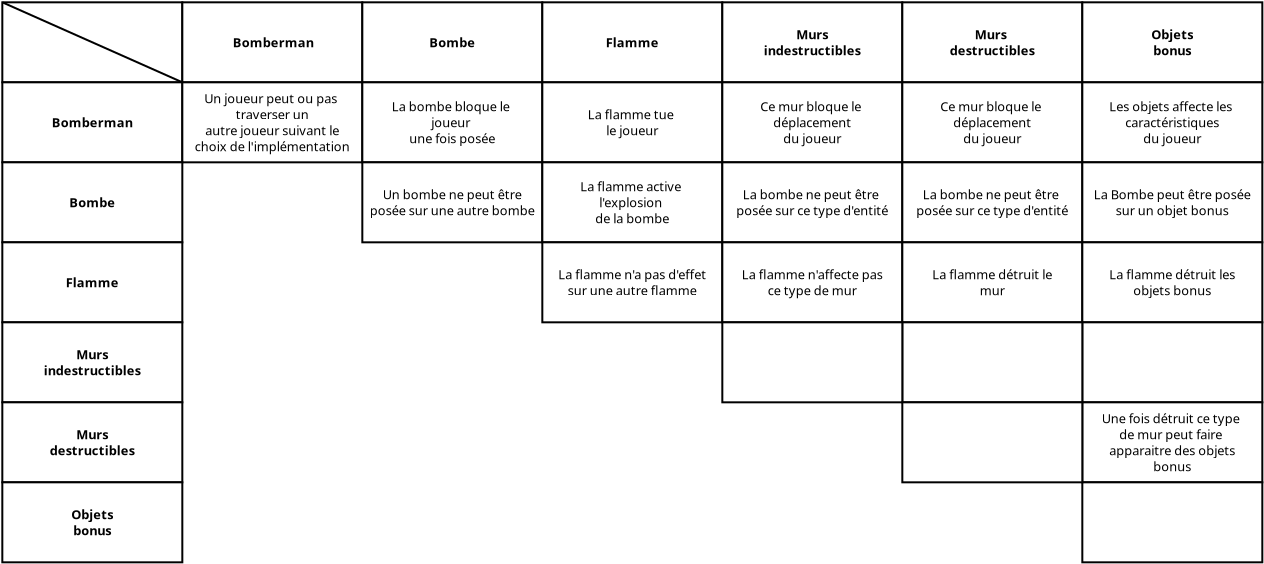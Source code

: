 <?xml version="1.0" encoding="UTF-8"?>
<dia:diagram xmlns:dia="http://www.lysator.liu.se/~alla/dia/">
  <dia:layer name="Arrière-plan" visible="true">
    <dia:group>
      <dia:object type="Standard - Box" version="0" id="O0">
        <dia:attribute name="obj_pos">
          <dia:point val="8,6"/>
        </dia:attribute>
        <dia:attribute name="obj_bb">
          <dia:rectangle val="7.95,5.95;17.05,10.05"/>
        </dia:attribute>
        <dia:attribute name="elem_corner">
          <dia:point val="8,6"/>
        </dia:attribute>
        <dia:attribute name="elem_width">
          <dia:real val="9"/>
        </dia:attribute>
        <dia:attribute name="elem_height">
          <dia:real val="4"/>
        </dia:attribute>
        <dia:attribute name="show_background">
          <dia:boolean val="true"/>
        </dia:attribute>
      </dia:object>
      <dia:object type="Standard - Box" version="0" id="O1">
        <dia:attribute name="obj_pos">
          <dia:point val="17,6"/>
        </dia:attribute>
        <dia:attribute name="obj_bb">
          <dia:rectangle val="16.95,5.95;26.05,10.05"/>
        </dia:attribute>
        <dia:attribute name="elem_corner">
          <dia:point val="17,6"/>
        </dia:attribute>
        <dia:attribute name="elem_width">
          <dia:real val="9"/>
        </dia:attribute>
        <dia:attribute name="elem_height">
          <dia:real val="4"/>
        </dia:attribute>
        <dia:attribute name="show_background">
          <dia:boolean val="true"/>
        </dia:attribute>
      </dia:object>
      <dia:object type="Standard - Box" version="0" id="O2">
        <dia:attribute name="obj_pos">
          <dia:point val="8,10"/>
        </dia:attribute>
        <dia:attribute name="obj_bb">
          <dia:rectangle val="7.95,9.95;17.05,14.05"/>
        </dia:attribute>
        <dia:attribute name="elem_corner">
          <dia:point val="8,10"/>
        </dia:attribute>
        <dia:attribute name="elem_width">
          <dia:real val="9"/>
        </dia:attribute>
        <dia:attribute name="elem_height">
          <dia:real val="4"/>
        </dia:attribute>
        <dia:attribute name="show_background">
          <dia:boolean val="true"/>
        </dia:attribute>
      </dia:object>
      <dia:object type="Standard - Box" version="0" id="O3">
        <dia:attribute name="obj_pos">
          <dia:point val="17,10"/>
        </dia:attribute>
        <dia:attribute name="obj_bb">
          <dia:rectangle val="16.95,9.95;26.05,14.05"/>
        </dia:attribute>
        <dia:attribute name="elem_corner">
          <dia:point val="17,10"/>
        </dia:attribute>
        <dia:attribute name="elem_width">
          <dia:real val="9"/>
        </dia:attribute>
        <dia:attribute name="elem_height">
          <dia:real val="4"/>
        </dia:attribute>
        <dia:attribute name="show_background">
          <dia:boolean val="true"/>
        </dia:attribute>
      </dia:object>
      <dia:object type="Standard - Box" version="0" id="O4">
        <dia:attribute name="obj_pos">
          <dia:point val="26,6"/>
        </dia:attribute>
        <dia:attribute name="obj_bb">
          <dia:rectangle val="25.95,5.95;35.05,10.05"/>
        </dia:attribute>
        <dia:attribute name="elem_corner">
          <dia:point val="26,6"/>
        </dia:attribute>
        <dia:attribute name="elem_width">
          <dia:real val="9"/>
        </dia:attribute>
        <dia:attribute name="elem_height">
          <dia:real val="4"/>
        </dia:attribute>
        <dia:attribute name="show_background">
          <dia:boolean val="true"/>
        </dia:attribute>
      </dia:object>
      <dia:object type="Standard - Box" version="0" id="O5">
        <dia:attribute name="obj_pos">
          <dia:point val="26,10"/>
        </dia:attribute>
        <dia:attribute name="obj_bb">
          <dia:rectangle val="25.95,9.95;35.05,14.05"/>
        </dia:attribute>
        <dia:attribute name="elem_corner">
          <dia:point val="26,10"/>
        </dia:attribute>
        <dia:attribute name="elem_width">
          <dia:real val="9"/>
        </dia:attribute>
        <dia:attribute name="elem_height">
          <dia:real val="4"/>
        </dia:attribute>
        <dia:attribute name="show_background">
          <dia:boolean val="true"/>
        </dia:attribute>
      </dia:object>
      <dia:object type="Standard - Box" version="0" id="O6">
        <dia:attribute name="obj_pos">
          <dia:point val="35,6"/>
        </dia:attribute>
        <dia:attribute name="obj_bb">
          <dia:rectangle val="34.95,5.95;44.05,10.05"/>
        </dia:attribute>
        <dia:attribute name="elem_corner">
          <dia:point val="35,6"/>
        </dia:attribute>
        <dia:attribute name="elem_width">
          <dia:real val="9"/>
        </dia:attribute>
        <dia:attribute name="elem_height">
          <dia:real val="4"/>
        </dia:attribute>
        <dia:attribute name="show_background">
          <dia:boolean val="true"/>
        </dia:attribute>
      </dia:object>
      <dia:object type="Standard - Box" version="0" id="O7">
        <dia:attribute name="obj_pos">
          <dia:point val="35,10"/>
        </dia:attribute>
        <dia:attribute name="obj_bb">
          <dia:rectangle val="34.95,9.95;44.05,14.05"/>
        </dia:attribute>
        <dia:attribute name="elem_corner">
          <dia:point val="35,10"/>
        </dia:attribute>
        <dia:attribute name="elem_width">
          <dia:real val="9"/>
        </dia:attribute>
        <dia:attribute name="elem_height">
          <dia:real val="4"/>
        </dia:attribute>
        <dia:attribute name="show_background">
          <dia:boolean val="true"/>
        </dia:attribute>
      </dia:object>
      <dia:object type="Standard - Box" version="0" id="O8">
        <dia:attribute name="obj_pos">
          <dia:point val="8,14"/>
        </dia:attribute>
        <dia:attribute name="obj_bb">
          <dia:rectangle val="7.95,13.95;17.05,18.05"/>
        </dia:attribute>
        <dia:attribute name="elem_corner">
          <dia:point val="8,14"/>
        </dia:attribute>
        <dia:attribute name="elem_width">
          <dia:real val="9"/>
        </dia:attribute>
        <dia:attribute name="elem_height">
          <dia:real val="4"/>
        </dia:attribute>
        <dia:attribute name="show_background">
          <dia:boolean val="true"/>
        </dia:attribute>
      </dia:object>
      <dia:object type="Standard - Box" version="0" id="O9">
        <dia:attribute name="obj_pos">
          <dia:point val="26,14"/>
        </dia:attribute>
        <dia:attribute name="obj_bb">
          <dia:rectangle val="25.95,13.95;35.05,18.05"/>
        </dia:attribute>
        <dia:attribute name="elem_corner">
          <dia:point val="26,14"/>
        </dia:attribute>
        <dia:attribute name="elem_width">
          <dia:real val="9"/>
        </dia:attribute>
        <dia:attribute name="elem_height">
          <dia:real val="4"/>
        </dia:attribute>
        <dia:attribute name="show_background">
          <dia:boolean val="true"/>
        </dia:attribute>
      </dia:object>
      <dia:object type="Standard - Box" version="0" id="O10">
        <dia:attribute name="obj_pos">
          <dia:point val="35,14"/>
        </dia:attribute>
        <dia:attribute name="obj_bb">
          <dia:rectangle val="34.95,13.95;44.05,18.05"/>
        </dia:attribute>
        <dia:attribute name="elem_corner">
          <dia:point val="35,14"/>
        </dia:attribute>
        <dia:attribute name="elem_width">
          <dia:real val="9"/>
        </dia:attribute>
        <dia:attribute name="elem_height">
          <dia:real val="4"/>
        </dia:attribute>
        <dia:attribute name="show_background">
          <dia:boolean val="true"/>
        </dia:attribute>
      </dia:object>
      <dia:object type="Standard - Box" version="0" id="O11">
        <dia:attribute name="obj_pos">
          <dia:point val="35,18"/>
        </dia:attribute>
        <dia:attribute name="obj_bb">
          <dia:rectangle val="34.95,17.95;44.05,22.05"/>
        </dia:attribute>
        <dia:attribute name="elem_corner">
          <dia:point val="35,18"/>
        </dia:attribute>
        <dia:attribute name="elem_width">
          <dia:real val="9"/>
        </dia:attribute>
        <dia:attribute name="elem_height">
          <dia:real val="4"/>
        </dia:attribute>
        <dia:attribute name="show_background">
          <dia:boolean val="true"/>
        </dia:attribute>
      </dia:object>
      <dia:object type="Standard - Text" version="1" id="O12">
        <dia:attribute name="obj_pos">
          <dia:point val="21.5,8"/>
        </dia:attribute>
        <dia:attribute name="obj_bb">
          <dia:rectangle val="19.516,7.53;23.484,8.47"/>
        </dia:attribute>
        <dia:attribute name="text">
          <dia:composite type="text">
            <dia:attribute name="string">
              <dia:string>#Bomberman#</dia:string>
            </dia:attribute>
            <dia:attribute name="font">
              <dia:font family="sans" style="80" name="Helvetica-Bold"/>
            </dia:attribute>
            <dia:attribute name="height">
              <dia:real val="0.8"/>
            </dia:attribute>
            <dia:attribute name="pos">
              <dia:point val="21.5,8.072"/>
            </dia:attribute>
            <dia:attribute name="color">
              <dia:color val="#000000"/>
            </dia:attribute>
            <dia:attribute name="alignment">
              <dia:enum val="1"/>
            </dia:attribute>
          </dia:composite>
        </dia:attribute>
        <dia:attribute name="valign">
          <dia:enum val="2"/>
        </dia:attribute>
        <dia:connections>
          <dia:connection handle="0" to="O1" connection="8"/>
        </dia:connections>
      </dia:object>
      <dia:object type="Standard - Text" version="1" id="O13">
        <dia:attribute name="obj_pos">
          <dia:point val="12.5,12"/>
        </dia:attribute>
        <dia:attribute name="obj_bb">
          <dia:rectangle val="10.516,11.504;14.501,12.496"/>
        </dia:attribute>
        <dia:attribute name="text">
          <dia:composite type="text">
            <dia:attribute name="string">
              <dia:string>#Bomberman#</dia:string>
            </dia:attribute>
            <dia:attribute name="font">
              <dia:font family="sans" style="80" name="Helvetica-Bold"/>
            </dia:attribute>
            <dia:attribute name="height">
              <dia:real val="0.8"/>
            </dia:attribute>
            <dia:attribute name="pos">
              <dia:point val="12.5,12.064"/>
            </dia:attribute>
            <dia:attribute name="color">
              <dia:color val="#000000"/>
            </dia:attribute>
            <dia:attribute name="alignment">
              <dia:enum val="1"/>
            </dia:attribute>
          </dia:composite>
        </dia:attribute>
        <dia:attribute name="valign">
          <dia:enum val="2"/>
        </dia:attribute>
        <dia:connections>
          <dia:connection handle="0" to="O2" connection="8"/>
        </dia:connections>
      </dia:object>
      <dia:object type="Standard - Text" version="1" id="O14">
        <dia:attribute name="obj_pos">
          <dia:point val="12.5,16"/>
        </dia:attribute>
        <dia:attribute name="obj_bb">
          <dia:rectangle val="11.367,15.504;13.65,16.496"/>
        </dia:attribute>
        <dia:attribute name="text">
          <dia:composite type="text">
            <dia:attribute name="string">
              <dia:string>#Bombe#</dia:string>
            </dia:attribute>
            <dia:attribute name="font">
              <dia:font family="sans" style="80" name="Helvetica-Bold"/>
            </dia:attribute>
            <dia:attribute name="height">
              <dia:real val="0.8"/>
            </dia:attribute>
            <dia:attribute name="pos">
              <dia:point val="12.5,16.064"/>
            </dia:attribute>
            <dia:attribute name="color">
              <dia:color val="#000000"/>
            </dia:attribute>
            <dia:attribute name="alignment">
              <dia:enum val="1"/>
            </dia:attribute>
          </dia:composite>
        </dia:attribute>
        <dia:attribute name="valign">
          <dia:enum val="2"/>
        </dia:attribute>
        <dia:connections>
          <dia:connection handle="0" to="O8" connection="8"/>
        </dia:connections>
      </dia:object>
      <dia:object type="Standard - Text" version="1" id="O15">
        <dia:attribute name="obj_pos">
          <dia:point val="30.5,8"/>
        </dia:attribute>
        <dia:attribute name="obj_bb">
          <dia:rectangle val="29.367,7.504;31.65,8.496"/>
        </dia:attribute>
        <dia:attribute name="text">
          <dia:composite type="text">
            <dia:attribute name="string">
              <dia:string>#Bombe#</dia:string>
            </dia:attribute>
            <dia:attribute name="font">
              <dia:font family="sans" style="80" name="Helvetica-Bold"/>
            </dia:attribute>
            <dia:attribute name="height">
              <dia:real val="0.8"/>
            </dia:attribute>
            <dia:attribute name="pos">
              <dia:point val="30.5,8.064"/>
            </dia:attribute>
            <dia:attribute name="color">
              <dia:color val="#000000"/>
            </dia:attribute>
            <dia:attribute name="alignment">
              <dia:enum val="1"/>
            </dia:attribute>
          </dia:composite>
        </dia:attribute>
        <dia:attribute name="valign">
          <dia:enum val="2"/>
        </dia:attribute>
        <dia:connections>
          <dia:connection handle="0" to="O4" connection="8"/>
        </dia:connections>
      </dia:object>
      <dia:object type="Standard - Text" version="1" id="O16">
        <dia:attribute name="obj_pos">
          <dia:point val="39.5,8"/>
        </dia:attribute>
        <dia:attribute name="obj_bb">
          <dia:rectangle val="38.2,7.504;40.817,8.496"/>
        </dia:attribute>
        <dia:attribute name="text">
          <dia:composite type="text">
            <dia:attribute name="string">
              <dia:string>#Flamme#</dia:string>
            </dia:attribute>
            <dia:attribute name="font">
              <dia:font family="sans" style="80" name="Helvetica-Bold"/>
            </dia:attribute>
            <dia:attribute name="height">
              <dia:real val="0.8"/>
            </dia:attribute>
            <dia:attribute name="pos">
              <dia:point val="39.5,8.064"/>
            </dia:attribute>
            <dia:attribute name="color">
              <dia:color val="#000000"/>
            </dia:attribute>
            <dia:attribute name="alignment">
              <dia:enum val="1"/>
            </dia:attribute>
          </dia:composite>
        </dia:attribute>
        <dia:attribute name="valign">
          <dia:enum val="2"/>
        </dia:attribute>
        <dia:connections>
          <dia:connection handle="0" to="O6" connection="8"/>
        </dia:connections>
      </dia:object>
      <dia:object type="Standard - Box" version="0" id="O17">
        <dia:attribute name="obj_pos">
          <dia:point val="8,18"/>
        </dia:attribute>
        <dia:attribute name="obj_bb">
          <dia:rectangle val="7.95,17.95;17.05,22.05"/>
        </dia:attribute>
        <dia:attribute name="elem_corner">
          <dia:point val="8,18"/>
        </dia:attribute>
        <dia:attribute name="elem_width">
          <dia:real val="9"/>
        </dia:attribute>
        <dia:attribute name="elem_height">
          <dia:real val="4"/>
        </dia:attribute>
        <dia:attribute name="show_background">
          <dia:boolean val="true"/>
        </dia:attribute>
      </dia:object>
      <dia:object type="Standard - Box" version="0" id="O18">
        <dia:attribute name="obj_pos">
          <dia:point val="44,6"/>
        </dia:attribute>
        <dia:attribute name="obj_bb">
          <dia:rectangle val="43.95,5.95;53.05,10.05"/>
        </dia:attribute>
        <dia:attribute name="elem_corner">
          <dia:point val="44,6"/>
        </dia:attribute>
        <dia:attribute name="elem_width">
          <dia:real val="9"/>
        </dia:attribute>
        <dia:attribute name="elem_height">
          <dia:real val="4"/>
        </dia:attribute>
        <dia:attribute name="show_background">
          <dia:boolean val="true"/>
        </dia:attribute>
      </dia:object>
      <dia:object type="Standard - Box" version="0" id="O19">
        <dia:attribute name="obj_pos">
          <dia:point val="53,6"/>
        </dia:attribute>
        <dia:attribute name="obj_bb">
          <dia:rectangle val="52.95,5.95;62.05,10.05"/>
        </dia:attribute>
        <dia:attribute name="elem_corner">
          <dia:point val="53,6"/>
        </dia:attribute>
        <dia:attribute name="elem_width">
          <dia:real val="9"/>
        </dia:attribute>
        <dia:attribute name="elem_height">
          <dia:real val="4"/>
        </dia:attribute>
        <dia:attribute name="show_background">
          <dia:boolean val="true"/>
        </dia:attribute>
      </dia:object>
      <dia:object type="Standard - Box" version="0" id="O20">
        <dia:attribute name="obj_pos">
          <dia:point val="62,6"/>
        </dia:attribute>
        <dia:attribute name="obj_bb">
          <dia:rectangle val="61.95,5.95;71.05,10.05"/>
        </dia:attribute>
        <dia:attribute name="elem_corner">
          <dia:point val="62,6"/>
        </dia:attribute>
        <dia:attribute name="elem_width">
          <dia:real val="9"/>
        </dia:attribute>
        <dia:attribute name="elem_height">
          <dia:real val="4"/>
        </dia:attribute>
        <dia:attribute name="show_background">
          <dia:boolean val="true"/>
        </dia:attribute>
      </dia:object>
      <dia:object type="Standard - Box" version="0" id="O21">
        <dia:attribute name="obj_pos">
          <dia:point val="8,22"/>
        </dia:attribute>
        <dia:attribute name="obj_bb">
          <dia:rectangle val="7.95,21.95;17.05,26.05"/>
        </dia:attribute>
        <dia:attribute name="elem_corner">
          <dia:point val="8,22"/>
        </dia:attribute>
        <dia:attribute name="elem_width">
          <dia:real val="9"/>
        </dia:attribute>
        <dia:attribute name="elem_height">
          <dia:real val="4"/>
        </dia:attribute>
        <dia:attribute name="show_background">
          <dia:boolean val="true"/>
        </dia:attribute>
      </dia:object>
      <dia:object type="Standard - Box" version="0" id="O22">
        <dia:attribute name="obj_pos">
          <dia:point val="8,26"/>
        </dia:attribute>
        <dia:attribute name="obj_bb">
          <dia:rectangle val="7.95,25.95;17.05,30.05"/>
        </dia:attribute>
        <dia:attribute name="elem_corner">
          <dia:point val="8,26"/>
        </dia:attribute>
        <dia:attribute name="elem_width">
          <dia:real val="9"/>
        </dia:attribute>
        <dia:attribute name="elem_height">
          <dia:real val="4"/>
        </dia:attribute>
        <dia:attribute name="show_background">
          <dia:boolean val="true"/>
        </dia:attribute>
      </dia:object>
      <dia:object type="Standard - Box" version="0" id="O23">
        <dia:attribute name="obj_pos">
          <dia:point val="8,30"/>
        </dia:attribute>
        <dia:attribute name="obj_bb">
          <dia:rectangle val="7.95,29.95;17.05,34.05"/>
        </dia:attribute>
        <dia:attribute name="elem_corner">
          <dia:point val="8,30"/>
        </dia:attribute>
        <dia:attribute name="elem_width">
          <dia:real val="9"/>
        </dia:attribute>
        <dia:attribute name="elem_height">
          <dia:real val="4"/>
        </dia:attribute>
        <dia:attribute name="show_background">
          <dia:boolean val="true"/>
        </dia:attribute>
      </dia:object>
      <dia:object type="Standard - Box" version="0" id="O24">
        <dia:attribute name="obj_pos">
          <dia:point val="44,10"/>
        </dia:attribute>
        <dia:attribute name="obj_bb">
          <dia:rectangle val="43.95,9.95;53.05,14.05"/>
        </dia:attribute>
        <dia:attribute name="elem_corner">
          <dia:point val="44,10"/>
        </dia:attribute>
        <dia:attribute name="elem_width">
          <dia:real val="9"/>
        </dia:attribute>
        <dia:attribute name="elem_height">
          <dia:real val="4"/>
        </dia:attribute>
        <dia:attribute name="show_background">
          <dia:boolean val="true"/>
        </dia:attribute>
      </dia:object>
      <dia:object type="Standard - Box" version="0" id="O25">
        <dia:attribute name="obj_pos">
          <dia:point val="44,14"/>
        </dia:attribute>
        <dia:attribute name="obj_bb">
          <dia:rectangle val="43.95,13.95;53.05,18.05"/>
        </dia:attribute>
        <dia:attribute name="elem_corner">
          <dia:point val="44,14"/>
        </dia:attribute>
        <dia:attribute name="elem_width">
          <dia:real val="9"/>
        </dia:attribute>
        <dia:attribute name="elem_height">
          <dia:real val="4"/>
        </dia:attribute>
        <dia:attribute name="show_background">
          <dia:boolean val="true"/>
        </dia:attribute>
      </dia:object>
      <dia:object type="Standard - Box" version="0" id="O26">
        <dia:attribute name="obj_pos">
          <dia:point val="44,18"/>
        </dia:attribute>
        <dia:attribute name="obj_bb">
          <dia:rectangle val="43.95,17.95;53.05,22.05"/>
        </dia:attribute>
        <dia:attribute name="elem_corner">
          <dia:point val="44,18"/>
        </dia:attribute>
        <dia:attribute name="elem_width">
          <dia:real val="9"/>
        </dia:attribute>
        <dia:attribute name="elem_height">
          <dia:real val="4"/>
        </dia:attribute>
        <dia:attribute name="show_background">
          <dia:boolean val="true"/>
        </dia:attribute>
      </dia:object>
      <dia:object type="Standard - Box" version="0" id="O27">
        <dia:attribute name="obj_pos">
          <dia:point val="53,10"/>
        </dia:attribute>
        <dia:attribute name="obj_bb">
          <dia:rectangle val="52.95,9.95;62.05,14.05"/>
        </dia:attribute>
        <dia:attribute name="elem_corner">
          <dia:point val="53,10"/>
        </dia:attribute>
        <dia:attribute name="elem_width">
          <dia:real val="9"/>
        </dia:attribute>
        <dia:attribute name="elem_height">
          <dia:real val="4"/>
        </dia:attribute>
        <dia:attribute name="show_background">
          <dia:boolean val="true"/>
        </dia:attribute>
      </dia:object>
      <dia:object type="Standard - Box" version="0" id="O28">
        <dia:attribute name="obj_pos">
          <dia:point val="62,10"/>
        </dia:attribute>
        <dia:attribute name="obj_bb">
          <dia:rectangle val="61.95,9.95;71.05,14.05"/>
        </dia:attribute>
        <dia:attribute name="elem_corner">
          <dia:point val="62,10"/>
        </dia:attribute>
        <dia:attribute name="elem_width">
          <dia:real val="9"/>
        </dia:attribute>
        <dia:attribute name="elem_height">
          <dia:real val="4"/>
        </dia:attribute>
        <dia:attribute name="show_background">
          <dia:boolean val="true"/>
        </dia:attribute>
      </dia:object>
      <dia:object type="Standard - Box" version="0" id="O29">
        <dia:attribute name="obj_pos">
          <dia:point val="53,14"/>
        </dia:attribute>
        <dia:attribute name="obj_bb">
          <dia:rectangle val="52.95,13.95;62.05,18.05"/>
        </dia:attribute>
        <dia:attribute name="elem_corner">
          <dia:point val="53,14"/>
        </dia:attribute>
        <dia:attribute name="elem_width">
          <dia:real val="9"/>
        </dia:attribute>
        <dia:attribute name="elem_height">
          <dia:real val="4"/>
        </dia:attribute>
        <dia:attribute name="show_background">
          <dia:boolean val="true"/>
        </dia:attribute>
      </dia:object>
      <dia:object type="Standard - Box" version="0" id="O30">
        <dia:attribute name="obj_pos">
          <dia:point val="62,14"/>
        </dia:attribute>
        <dia:attribute name="obj_bb">
          <dia:rectangle val="61.95,13.95;71.05,18.05"/>
        </dia:attribute>
        <dia:attribute name="elem_corner">
          <dia:point val="62,14"/>
        </dia:attribute>
        <dia:attribute name="elem_width">
          <dia:real val="9"/>
        </dia:attribute>
        <dia:attribute name="elem_height">
          <dia:real val="4"/>
        </dia:attribute>
        <dia:attribute name="show_background">
          <dia:boolean val="true"/>
        </dia:attribute>
      </dia:object>
      <dia:object type="Standard - Box" version="0" id="O31">
        <dia:attribute name="obj_pos">
          <dia:point val="53,18"/>
        </dia:attribute>
        <dia:attribute name="obj_bb">
          <dia:rectangle val="52.95,17.95;62.05,22.05"/>
        </dia:attribute>
        <dia:attribute name="elem_corner">
          <dia:point val="53,18"/>
        </dia:attribute>
        <dia:attribute name="elem_width">
          <dia:real val="9"/>
        </dia:attribute>
        <dia:attribute name="elem_height">
          <dia:real val="4"/>
        </dia:attribute>
        <dia:attribute name="show_background">
          <dia:boolean val="true"/>
        </dia:attribute>
      </dia:object>
      <dia:object type="Standard - Box" version="0" id="O32">
        <dia:attribute name="obj_pos">
          <dia:point val="62,18"/>
        </dia:attribute>
        <dia:attribute name="obj_bb">
          <dia:rectangle val="61.95,17.95;71.05,22.05"/>
        </dia:attribute>
        <dia:attribute name="elem_corner">
          <dia:point val="62,18"/>
        </dia:attribute>
        <dia:attribute name="elem_width">
          <dia:real val="9"/>
        </dia:attribute>
        <dia:attribute name="elem_height">
          <dia:real val="4"/>
        </dia:attribute>
        <dia:attribute name="show_background">
          <dia:boolean val="true"/>
        </dia:attribute>
      </dia:object>
      <dia:object type="Standard - Box" version="0" id="O33">
        <dia:attribute name="obj_pos">
          <dia:point val="62,22"/>
        </dia:attribute>
        <dia:attribute name="obj_bb">
          <dia:rectangle val="61.95,21.95;71.05,26.05"/>
        </dia:attribute>
        <dia:attribute name="elem_corner">
          <dia:point val="62,22"/>
        </dia:attribute>
        <dia:attribute name="elem_width">
          <dia:real val="9"/>
        </dia:attribute>
        <dia:attribute name="elem_height">
          <dia:real val="4"/>
        </dia:attribute>
        <dia:attribute name="show_background">
          <dia:boolean val="true"/>
        </dia:attribute>
      </dia:object>
      <dia:object type="Standard - Box" version="0" id="O34">
        <dia:attribute name="obj_pos">
          <dia:point val="62,26"/>
        </dia:attribute>
        <dia:attribute name="obj_bb">
          <dia:rectangle val="61.95,25.95;71.05,30.05"/>
        </dia:attribute>
        <dia:attribute name="elem_corner">
          <dia:point val="62,26"/>
        </dia:attribute>
        <dia:attribute name="elem_width">
          <dia:real val="9"/>
        </dia:attribute>
        <dia:attribute name="elem_height">
          <dia:real val="4"/>
        </dia:attribute>
        <dia:attribute name="show_background">
          <dia:boolean val="true"/>
        </dia:attribute>
      </dia:object>
      <dia:object type="Standard - Box" version="0" id="O35">
        <dia:attribute name="obj_pos">
          <dia:point val="53,22"/>
        </dia:attribute>
        <dia:attribute name="obj_bb">
          <dia:rectangle val="52.95,21.95;62.05,26.05"/>
        </dia:attribute>
        <dia:attribute name="elem_corner">
          <dia:point val="53,22"/>
        </dia:attribute>
        <dia:attribute name="elem_width">
          <dia:real val="9"/>
        </dia:attribute>
        <dia:attribute name="elem_height">
          <dia:real val="4"/>
        </dia:attribute>
        <dia:attribute name="show_background">
          <dia:boolean val="true"/>
        </dia:attribute>
      </dia:object>
      <dia:object type="Standard - Box" version="0" id="O36">
        <dia:attribute name="obj_pos">
          <dia:point val="44,22"/>
        </dia:attribute>
        <dia:attribute name="obj_bb">
          <dia:rectangle val="43.95,21.95;53.05,26.05"/>
        </dia:attribute>
        <dia:attribute name="elem_corner">
          <dia:point val="44,22"/>
        </dia:attribute>
        <dia:attribute name="elem_width">
          <dia:real val="9"/>
        </dia:attribute>
        <dia:attribute name="elem_height">
          <dia:real val="4"/>
        </dia:attribute>
        <dia:attribute name="show_background">
          <dia:boolean val="true"/>
        </dia:attribute>
      </dia:object>
      <dia:object type="Standard - Box" version="0" id="O37">
        <dia:attribute name="obj_pos">
          <dia:point val="62,30"/>
        </dia:attribute>
        <dia:attribute name="obj_bb">
          <dia:rectangle val="61.95,29.95;71.05,34.05"/>
        </dia:attribute>
        <dia:attribute name="elem_corner">
          <dia:point val="62,30"/>
        </dia:attribute>
        <dia:attribute name="elem_width">
          <dia:real val="9"/>
        </dia:attribute>
        <dia:attribute name="elem_height">
          <dia:real val="4"/>
        </dia:attribute>
        <dia:attribute name="show_background">
          <dia:boolean val="true"/>
        </dia:attribute>
      </dia:object>
      <dia:object type="Standard - Box" version="0" id="O38">
        <dia:attribute name="obj_pos">
          <dia:point val="53,26"/>
        </dia:attribute>
        <dia:attribute name="obj_bb">
          <dia:rectangle val="52.95,25.95;62.05,30.05"/>
        </dia:attribute>
        <dia:attribute name="elem_corner">
          <dia:point val="53,26"/>
        </dia:attribute>
        <dia:attribute name="elem_width">
          <dia:real val="9"/>
        </dia:attribute>
        <dia:attribute name="elem_height">
          <dia:real val="4"/>
        </dia:attribute>
        <dia:attribute name="show_background">
          <dia:boolean val="true"/>
        </dia:attribute>
      </dia:object>
      <dia:object type="Standard - Text" version="1" id="O39">
        <dia:attribute name="obj_pos">
          <dia:point val="48.5,8"/>
        </dia:attribute>
        <dia:attribute name="obj_bb">
          <dia:rectangle val="46.029,7.104;50.988,8.896"/>
        </dia:attribute>
        <dia:attribute name="text">
          <dia:composite type="text">
            <dia:attribute name="string">
              <dia:string>#Murs
indestructibles#</dia:string>
            </dia:attribute>
            <dia:attribute name="font">
              <dia:font family="sans" style="80" name="Helvetica-Bold"/>
            </dia:attribute>
            <dia:attribute name="height">
              <dia:real val="0.8"/>
            </dia:attribute>
            <dia:attribute name="pos">
              <dia:point val="48.5,7.664"/>
            </dia:attribute>
            <dia:attribute name="color">
              <dia:color val="#000000"/>
            </dia:attribute>
            <dia:attribute name="alignment">
              <dia:enum val="1"/>
            </dia:attribute>
          </dia:composite>
        </dia:attribute>
        <dia:attribute name="valign">
          <dia:enum val="2"/>
        </dia:attribute>
        <dia:connections>
          <dia:connection handle="0" to="O18" connection="8"/>
        </dia:connections>
      </dia:object>
      <dia:object type="Standard - Text" version="1" id="O40">
        <dia:attribute name="obj_pos">
          <dia:point val="57.5,8"/>
        </dia:attribute>
        <dia:attribute name="obj_bb">
          <dia:rectangle val="55.319,7.104;59.664,8.896"/>
        </dia:attribute>
        <dia:attribute name="text">
          <dia:composite type="text">
            <dia:attribute name="string">
              <dia:string>#Murs 
destructibles#</dia:string>
            </dia:attribute>
            <dia:attribute name="font">
              <dia:font family="sans" style="80" name="Helvetica-Bold"/>
            </dia:attribute>
            <dia:attribute name="height">
              <dia:real val="0.8"/>
            </dia:attribute>
            <dia:attribute name="pos">
              <dia:point val="57.5,7.664"/>
            </dia:attribute>
            <dia:attribute name="color">
              <dia:color val="#000000"/>
            </dia:attribute>
            <dia:attribute name="alignment">
              <dia:enum val="1"/>
            </dia:attribute>
          </dia:composite>
        </dia:attribute>
        <dia:attribute name="valign">
          <dia:enum val="2"/>
        </dia:attribute>
        <dia:connections>
          <dia:connection handle="0" to="O19" connection="8"/>
        </dia:connections>
      </dia:object>
      <dia:object type="Standard - Text" version="1" id="O41">
        <dia:attribute name="obj_pos">
          <dia:point val="66.5,8"/>
        </dia:attribute>
        <dia:attribute name="obj_bb">
          <dia:rectangle val="65.433,7.104;67.585,8.896"/>
        </dia:attribute>
        <dia:attribute name="text">
          <dia:composite type="text">
            <dia:attribute name="string">
              <dia:string>#Objets
bonus#</dia:string>
            </dia:attribute>
            <dia:attribute name="font">
              <dia:font family="sans" style="80" name="Helvetica-Bold"/>
            </dia:attribute>
            <dia:attribute name="height">
              <dia:real val="0.8"/>
            </dia:attribute>
            <dia:attribute name="pos">
              <dia:point val="66.5,7.664"/>
            </dia:attribute>
            <dia:attribute name="color">
              <dia:color val="#000000"/>
            </dia:attribute>
            <dia:attribute name="alignment">
              <dia:enum val="1"/>
            </dia:attribute>
          </dia:composite>
        </dia:attribute>
        <dia:attribute name="valign">
          <dia:enum val="2"/>
        </dia:attribute>
        <dia:connections>
          <dia:connection handle="0" to="O20" connection="8"/>
        </dia:connections>
      </dia:object>
      <dia:object type="Standard - Text" version="1" id="O42">
        <dia:attribute name="obj_pos">
          <dia:point val="12.5,20"/>
        </dia:attribute>
        <dia:attribute name="obj_bb">
          <dia:rectangle val="11.2,19.504;13.817,20.496"/>
        </dia:attribute>
        <dia:attribute name="text">
          <dia:composite type="text">
            <dia:attribute name="string">
              <dia:string>#Flamme#</dia:string>
            </dia:attribute>
            <dia:attribute name="font">
              <dia:font family="sans" style="80" name="Helvetica-Bold"/>
            </dia:attribute>
            <dia:attribute name="height">
              <dia:real val="0.8"/>
            </dia:attribute>
            <dia:attribute name="pos">
              <dia:point val="12.5,20.064"/>
            </dia:attribute>
            <dia:attribute name="color">
              <dia:color val="#000000"/>
            </dia:attribute>
            <dia:attribute name="alignment">
              <dia:enum val="1"/>
            </dia:attribute>
          </dia:composite>
        </dia:attribute>
        <dia:attribute name="valign">
          <dia:enum val="2"/>
        </dia:attribute>
        <dia:connections>
          <dia:connection handle="0" to="O17" connection="8"/>
        </dia:connections>
      </dia:object>
      <dia:object type="Standard - Text" version="1" id="O43">
        <dia:attribute name="obj_pos">
          <dia:point val="12.5,24"/>
        </dia:attribute>
        <dia:attribute name="obj_bb">
          <dia:rectangle val="10.029,23.104;14.988,24.896"/>
        </dia:attribute>
        <dia:attribute name="text">
          <dia:composite type="text">
            <dia:attribute name="string">
              <dia:string>#Murs
indestructibles#</dia:string>
            </dia:attribute>
            <dia:attribute name="font">
              <dia:font family="sans" style="80" name="Helvetica-Bold"/>
            </dia:attribute>
            <dia:attribute name="height">
              <dia:real val="0.8"/>
            </dia:attribute>
            <dia:attribute name="pos">
              <dia:point val="12.5,23.664"/>
            </dia:attribute>
            <dia:attribute name="color">
              <dia:color val="#000000"/>
            </dia:attribute>
            <dia:attribute name="alignment">
              <dia:enum val="1"/>
            </dia:attribute>
          </dia:composite>
        </dia:attribute>
        <dia:attribute name="valign">
          <dia:enum val="2"/>
        </dia:attribute>
        <dia:connections>
          <dia:connection handle="0" to="O21" connection="8"/>
        </dia:connections>
      </dia:object>
      <dia:object type="Standard - Text" version="1" id="O44">
        <dia:attribute name="obj_pos">
          <dia:point val="12.5,28"/>
        </dia:attribute>
        <dia:attribute name="obj_bb">
          <dia:rectangle val="10.336,27.104;14.681,28.896"/>
        </dia:attribute>
        <dia:attribute name="text">
          <dia:composite type="text">
            <dia:attribute name="string">
              <dia:string>#Murs
destructibles#</dia:string>
            </dia:attribute>
            <dia:attribute name="font">
              <dia:font family="sans" style="80" name="Helvetica-Bold"/>
            </dia:attribute>
            <dia:attribute name="height">
              <dia:real val="0.8"/>
            </dia:attribute>
            <dia:attribute name="pos">
              <dia:point val="12.5,27.664"/>
            </dia:attribute>
            <dia:attribute name="color">
              <dia:color val="#000000"/>
            </dia:attribute>
            <dia:attribute name="alignment">
              <dia:enum val="1"/>
            </dia:attribute>
          </dia:composite>
        </dia:attribute>
        <dia:attribute name="valign">
          <dia:enum val="2"/>
        </dia:attribute>
        <dia:connections>
          <dia:connection handle="0" to="O22" connection="8"/>
        </dia:connections>
      </dia:object>
      <dia:object type="Standard - Text" version="1" id="O45">
        <dia:attribute name="obj_pos">
          <dia:point val="12.5,32"/>
        </dia:attribute>
        <dia:attribute name="obj_bb">
          <dia:rectangle val="11.432,31.104;13.585,32.896"/>
        </dia:attribute>
        <dia:attribute name="text">
          <dia:composite type="text">
            <dia:attribute name="string">
              <dia:string>#Objets
bonus#</dia:string>
            </dia:attribute>
            <dia:attribute name="font">
              <dia:font family="sans" style="80" name="Helvetica-Bold"/>
            </dia:attribute>
            <dia:attribute name="height">
              <dia:real val="0.8"/>
            </dia:attribute>
            <dia:attribute name="pos">
              <dia:point val="12.5,31.664"/>
            </dia:attribute>
            <dia:attribute name="color">
              <dia:color val="#000000"/>
            </dia:attribute>
            <dia:attribute name="alignment">
              <dia:enum val="1"/>
            </dia:attribute>
          </dia:composite>
        </dia:attribute>
        <dia:attribute name="valign">
          <dia:enum val="2"/>
        </dia:attribute>
        <dia:connections>
          <dia:connection handle="0" to="O23" connection="8"/>
        </dia:connections>
      </dia:object>
      <dia:object type="Standard - Text" version="1" id="O46">
        <dia:attribute name="obj_pos">
          <dia:point val="30.5,12"/>
        </dia:attribute>
        <dia:attribute name="obj_bb">
          <dia:rectangle val="27.503,10.704;33.48,13.296"/>
        </dia:attribute>
        <dia:attribute name="text">
          <dia:composite type="text">
            <dia:attribute name="string">
              <dia:string>#La bombe bloque le 
joueur 
une fois posée#</dia:string>
            </dia:attribute>
            <dia:attribute name="font">
              <dia:font family="sans" style="0" name="Helvetica"/>
            </dia:attribute>
            <dia:attribute name="height">
              <dia:real val="0.8"/>
            </dia:attribute>
            <dia:attribute name="pos">
              <dia:point val="30.5,11.264"/>
            </dia:attribute>
            <dia:attribute name="color">
              <dia:color val="#000000"/>
            </dia:attribute>
            <dia:attribute name="alignment">
              <dia:enum val="1"/>
            </dia:attribute>
          </dia:composite>
        </dia:attribute>
        <dia:attribute name="valign">
          <dia:enum val="2"/>
        </dia:attribute>
        <dia:connections>
          <dia:connection handle="0" to="O5" connection="8"/>
        </dia:connections>
      </dia:object>
      <dia:object type="Standard - Text" version="1" id="O47">
        <dia:attribute name="obj_pos">
          <dia:point val="39.5,12"/>
        </dia:attribute>
        <dia:attribute name="obj_bb">
          <dia:rectangle val="37.275,11.104;41.708,12.896"/>
        </dia:attribute>
        <dia:attribute name="text">
          <dia:composite type="text">
            <dia:attribute name="string">
              <dia:string>#La flamme tue 
le joueur#</dia:string>
            </dia:attribute>
            <dia:attribute name="font">
              <dia:font family="sans" style="0" name="Helvetica"/>
            </dia:attribute>
            <dia:attribute name="height">
              <dia:real val="0.8"/>
            </dia:attribute>
            <dia:attribute name="pos">
              <dia:point val="39.5,11.664"/>
            </dia:attribute>
            <dia:attribute name="color">
              <dia:color val="#000000"/>
            </dia:attribute>
            <dia:attribute name="alignment">
              <dia:enum val="1"/>
            </dia:attribute>
          </dia:composite>
        </dia:attribute>
        <dia:attribute name="valign">
          <dia:enum val="2"/>
        </dia:attribute>
        <dia:connections>
          <dia:connection handle="0" to="O7" connection="8"/>
        </dia:connections>
      </dia:object>
      <dia:object type="Standard - Text" version="1" id="O48">
        <dia:attribute name="obj_pos">
          <dia:point val="48.5,12"/>
        </dia:attribute>
        <dia:attribute name="obj_bb">
          <dia:rectangle val="45.884,10.704;51.099,13.296"/>
        </dia:attribute>
        <dia:attribute name="text">
          <dia:composite type="text">
            <dia:attribute name="string">
              <dia:string>#Ce mur bloque le 
déplacement
du joueur#</dia:string>
            </dia:attribute>
            <dia:attribute name="font">
              <dia:font family="sans" style="0" name="Helvetica"/>
            </dia:attribute>
            <dia:attribute name="height">
              <dia:real val="0.8"/>
            </dia:attribute>
            <dia:attribute name="pos">
              <dia:point val="48.5,11.264"/>
            </dia:attribute>
            <dia:attribute name="color">
              <dia:color val="#000000"/>
            </dia:attribute>
            <dia:attribute name="alignment">
              <dia:enum val="1"/>
            </dia:attribute>
          </dia:composite>
        </dia:attribute>
        <dia:attribute name="valign">
          <dia:enum val="2"/>
        </dia:attribute>
        <dia:connections>
          <dia:connection handle="0" to="O24" connection="8"/>
        </dia:connections>
      </dia:object>
      <dia:object type="Standard - Text" version="1" id="O49">
        <dia:attribute name="obj_pos">
          <dia:point val="57.5,12"/>
        </dia:attribute>
        <dia:attribute name="obj_bb">
          <dia:rectangle val="54.884,10.704;60.099,13.296"/>
        </dia:attribute>
        <dia:attribute name="text">
          <dia:composite type="text">
            <dia:attribute name="string">
              <dia:string>#Ce mur bloque le 
déplacement
du joueur#</dia:string>
            </dia:attribute>
            <dia:attribute name="font">
              <dia:font family="sans" style="0" name="Helvetica"/>
            </dia:attribute>
            <dia:attribute name="height">
              <dia:real val="0.8"/>
            </dia:attribute>
            <dia:attribute name="pos">
              <dia:point val="57.5,11.264"/>
            </dia:attribute>
            <dia:attribute name="color">
              <dia:color val="#000000"/>
            </dia:attribute>
            <dia:attribute name="alignment">
              <dia:enum val="1"/>
            </dia:attribute>
          </dia:composite>
        </dia:attribute>
        <dia:attribute name="valign">
          <dia:enum val="2"/>
        </dia:attribute>
        <dia:connections>
          <dia:connection handle="0" to="O27" connection="8"/>
        </dia:connections>
      </dia:object>
      <dia:object type="Standard - Text" version="1" id="O50">
        <dia:attribute name="obj_pos">
          <dia:point val="66.5,12"/>
        </dia:attribute>
        <dia:attribute name="obj_bb">
          <dia:rectangle val="63.304,10.704;69.679,13.296"/>
        </dia:attribute>
        <dia:attribute name="text">
          <dia:composite type="text">
            <dia:attribute name="string">
              <dia:string>#Les objets affecte les 
caractéristiques
du joueur#</dia:string>
            </dia:attribute>
            <dia:attribute name="font">
              <dia:font family="sans" style="0" name="Helvetica"/>
            </dia:attribute>
            <dia:attribute name="height">
              <dia:real val="0.8"/>
            </dia:attribute>
            <dia:attribute name="pos">
              <dia:point val="66.5,11.264"/>
            </dia:attribute>
            <dia:attribute name="color">
              <dia:color val="#000000"/>
            </dia:attribute>
            <dia:attribute name="alignment">
              <dia:enum val="1"/>
            </dia:attribute>
          </dia:composite>
        </dia:attribute>
        <dia:attribute name="valign">
          <dia:enum val="2"/>
        </dia:attribute>
        <dia:connections>
          <dia:connection handle="0" to="O28" connection="8"/>
        </dia:connections>
      </dia:object>
      <dia:object type="Standard - Text" version="1" id="O51">
        <dia:attribute name="obj_pos">
          <dia:point val="39.5,16"/>
        </dia:attribute>
        <dia:attribute name="obj_bb">
          <dia:rectangle val="36.868,14.704;42.115,17.296"/>
        </dia:attribute>
        <dia:attribute name="text">
          <dia:composite type="text">
            <dia:attribute name="string">
              <dia:string>#La flamme active 
l'explosion 
de la bombe#</dia:string>
            </dia:attribute>
            <dia:attribute name="font">
              <dia:font family="sans" style="0" name="Helvetica"/>
            </dia:attribute>
            <dia:attribute name="height">
              <dia:real val="0.8"/>
            </dia:attribute>
            <dia:attribute name="pos">
              <dia:point val="39.5,15.264"/>
            </dia:attribute>
            <dia:attribute name="color">
              <dia:color val="#000000"/>
            </dia:attribute>
            <dia:attribute name="alignment">
              <dia:enum val="1"/>
            </dia:attribute>
          </dia:composite>
        </dia:attribute>
        <dia:attribute name="valign">
          <dia:enum val="2"/>
        </dia:attribute>
        <dia:connections>
          <dia:connection handle="0" to="O10" connection="8"/>
        </dia:connections>
      </dia:object>
      <dia:object type="Standard - Text" version="1" id="O52">
        <dia:attribute name="obj_pos">
          <dia:point val="48.5,16"/>
        </dia:attribute>
        <dia:attribute name="obj_bb">
          <dia:rectangle val="44.686,15.104;52.331,16.896"/>
        </dia:attribute>
        <dia:attribute name="text">
          <dia:composite type="text">
            <dia:attribute name="string">
              <dia:string>#La bombe ne peut être 
posée sur ce type d'entité#</dia:string>
            </dia:attribute>
            <dia:attribute name="font">
              <dia:font family="sans" style="0" name="Helvetica"/>
            </dia:attribute>
            <dia:attribute name="height">
              <dia:real val="0.8"/>
            </dia:attribute>
            <dia:attribute name="pos">
              <dia:point val="48.5,15.664"/>
            </dia:attribute>
            <dia:attribute name="color">
              <dia:color val="#000000"/>
            </dia:attribute>
            <dia:attribute name="alignment">
              <dia:enum val="1"/>
            </dia:attribute>
          </dia:composite>
        </dia:attribute>
        <dia:attribute name="valign">
          <dia:enum val="2"/>
        </dia:attribute>
        <dia:connections>
          <dia:connection handle="0" to="O25" connection="8"/>
        </dia:connections>
      </dia:object>
      <dia:object type="Standard - Text" version="1" id="O53">
        <dia:attribute name="obj_pos">
          <dia:point val="57.5,16"/>
        </dia:attribute>
        <dia:attribute name="obj_bb">
          <dia:rectangle val="53.686,15.104;61.331,16.896"/>
        </dia:attribute>
        <dia:attribute name="text">
          <dia:composite type="text">
            <dia:attribute name="string">
              <dia:string>#La bombe ne peut être 
posée sur ce type d'entité#</dia:string>
            </dia:attribute>
            <dia:attribute name="font">
              <dia:font family="sans" style="0" name="Helvetica"/>
            </dia:attribute>
            <dia:attribute name="height">
              <dia:real val="0.8"/>
            </dia:attribute>
            <dia:attribute name="pos">
              <dia:point val="57.5,15.664"/>
            </dia:attribute>
            <dia:attribute name="color">
              <dia:color val="#000000"/>
            </dia:attribute>
            <dia:attribute name="alignment">
              <dia:enum val="1"/>
            </dia:attribute>
          </dia:composite>
        </dia:attribute>
        <dia:attribute name="valign">
          <dia:enum val="2"/>
        </dia:attribute>
        <dia:connections>
          <dia:connection handle="0" to="O29" connection="8"/>
        </dia:connections>
      </dia:object>
      <dia:object type="Standard - Text" version="1" id="O54">
        <dia:attribute name="obj_pos">
          <dia:point val="66.5,16"/>
        </dia:attribute>
        <dia:attribute name="obj_bb">
          <dia:rectangle val="62.634,15.104;70.383,16.896"/>
        </dia:attribute>
        <dia:attribute name="text">
          <dia:composite type="text">
            <dia:attribute name="string">
              <dia:string>#La Bombe peut être posée
sur un objet bonus#</dia:string>
            </dia:attribute>
            <dia:attribute name="font">
              <dia:font family="sans" style="0" name="Helvetica"/>
            </dia:attribute>
            <dia:attribute name="height">
              <dia:real val="0.8"/>
            </dia:attribute>
            <dia:attribute name="pos">
              <dia:point val="66.5,15.664"/>
            </dia:attribute>
            <dia:attribute name="color">
              <dia:color val="#000000"/>
            </dia:attribute>
            <dia:attribute name="alignment">
              <dia:enum val="1"/>
            </dia:attribute>
          </dia:composite>
        </dia:attribute>
        <dia:attribute name="valign">
          <dia:enum val="2"/>
        </dia:attribute>
        <dia:connections>
          <dia:connection handle="0" to="O30" connection="8"/>
        </dia:connections>
      </dia:object>
      <dia:object type="Standard - Text" version="1" id="O55">
        <dia:attribute name="obj_pos">
          <dia:point val="48.5,20"/>
        </dia:attribute>
        <dia:attribute name="obj_bb">
          <dia:rectangle val="44.976,19.104;52.041,20.896"/>
        </dia:attribute>
        <dia:attribute name="text">
          <dia:composite type="text">
            <dia:attribute name="string">
              <dia:string>#La flamme n'affecte pas
ce type de mur#</dia:string>
            </dia:attribute>
            <dia:attribute name="font">
              <dia:font family="sans" style="0" name="Helvetica"/>
            </dia:attribute>
            <dia:attribute name="height">
              <dia:real val="0.8"/>
            </dia:attribute>
            <dia:attribute name="pos">
              <dia:point val="48.5,19.664"/>
            </dia:attribute>
            <dia:attribute name="color">
              <dia:color val="#000000"/>
            </dia:attribute>
            <dia:attribute name="alignment">
              <dia:enum val="1"/>
            </dia:attribute>
          </dia:composite>
        </dia:attribute>
        <dia:attribute name="valign">
          <dia:enum val="2"/>
        </dia:attribute>
        <dia:connections>
          <dia:connection handle="0" to="O26" connection="8"/>
        </dia:connections>
      </dia:object>
      <dia:object type="Standard - Text" version="1" id="O56">
        <dia:attribute name="obj_pos">
          <dia:point val="57.5,20"/>
        </dia:attribute>
        <dia:attribute name="obj_bb">
          <dia:rectangle val="54.531,19.104;60.486,20.896"/>
        </dia:attribute>
        <dia:attribute name="text">
          <dia:composite type="text">
            <dia:attribute name="string">
              <dia:string>#La flamme détruit le
mur#</dia:string>
            </dia:attribute>
            <dia:attribute name="font">
              <dia:font family="sans" style="0" name="Helvetica"/>
            </dia:attribute>
            <dia:attribute name="height">
              <dia:real val="0.8"/>
            </dia:attribute>
            <dia:attribute name="pos">
              <dia:point val="57.5,19.664"/>
            </dia:attribute>
            <dia:attribute name="color">
              <dia:color val="#000000"/>
            </dia:attribute>
            <dia:attribute name="alignment">
              <dia:enum val="1"/>
            </dia:attribute>
          </dia:composite>
        </dia:attribute>
        <dia:attribute name="valign">
          <dia:enum val="2"/>
        </dia:attribute>
        <dia:connections>
          <dia:connection handle="0" to="O31" connection="8"/>
        </dia:connections>
      </dia:object>
      <dia:object type="Standard - Text" version="1" id="O57">
        <dia:attribute name="obj_pos">
          <dia:point val="66.5,20"/>
        </dia:attribute>
        <dia:attribute name="obj_bb">
          <dia:rectangle val="63.379,19.104;69.638,20.896"/>
        </dia:attribute>
        <dia:attribute name="text">
          <dia:composite type="text">
            <dia:attribute name="string">
              <dia:string>#La flamme détruit les
objets bonus#</dia:string>
            </dia:attribute>
            <dia:attribute name="font">
              <dia:font family="sans" style="0" name="Helvetica"/>
            </dia:attribute>
            <dia:attribute name="height">
              <dia:real val="0.8"/>
            </dia:attribute>
            <dia:attribute name="pos">
              <dia:point val="66.5,19.664"/>
            </dia:attribute>
            <dia:attribute name="color">
              <dia:color val="#000000"/>
            </dia:attribute>
            <dia:attribute name="alignment">
              <dia:enum val="1"/>
            </dia:attribute>
          </dia:composite>
        </dia:attribute>
        <dia:attribute name="valign">
          <dia:enum val="2"/>
        </dia:attribute>
        <dia:connections>
          <dia:connection handle="0" to="O32" connection="8"/>
        </dia:connections>
      </dia:object>
      <dia:object type="Standard - Text" version="1" id="O58">
        <dia:attribute name="obj_pos">
          <dia:point val="66.5,28"/>
        </dia:attribute>
        <dia:attribute name="obj_bb">
          <dia:rectangle val="62.957,26.304;70.026,29.696"/>
        </dia:attribute>
        <dia:attribute name="text">
          <dia:composite type="text">
            <dia:attribute name="string">
              <dia:string>#Une fois détruit ce type 
de mur peut faire 
apparaitre des objets
bonus#</dia:string>
            </dia:attribute>
            <dia:attribute name="font">
              <dia:font family="sans" style="0" name="Helvetica"/>
            </dia:attribute>
            <dia:attribute name="height">
              <dia:real val="0.8"/>
            </dia:attribute>
            <dia:attribute name="pos">
              <dia:point val="66.5,26.864"/>
            </dia:attribute>
            <dia:attribute name="color">
              <dia:color val="#000000"/>
            </dia:attribute>
            <dia:attribute name="alignment">
              <dia:enum val="1"/>
            </dia:attribute>
          </dia:composite>
        </dia:attribute>
        <dia:attribute name="valign">
          <dia:enum val="2"/>
        </dia:attribute>
        <dia:connections>
          <dia:connection handle="0" to="O34" connection="8"/>
        </dia:connections>
      </dia:object>
      <dia:object type="Standard - Line" version="0" id="O59">
        <dia:attribute name="obj_pos">
          <dia:point val="8,6"/>
        </dia:attribute>
        <dia:attribute name="obj_bb">
          <dia:rectangle val="7.934,5.934;17.066,10.066"/>
        </dia:attribute>
        <dia:attribute name="conn_endpoints">
          <dia:point val="8,6"/>
          <dia:point val="17,10"/>
        </dia:attribute>
        <dia:attribute name="numcp">
          <dia:int val="1"/>
        </dia:attribute>
        <dia:connections>
          <dia:connection handle="0" to="O0" connection="0"/>
          <dia:connection handle="1" to="O0" connection="7"/>
        </dia:connections>
      </dia:object>
      <dia:object type="Standard - Text" version="1" id="O60">
        <dia:attribute name="obj_pos">
          <dia:point val="21.5,12"/>
        </dia:attribute>
        <dia:attribute name="obj_bb">
          <dia:rectangle val="17.7,10.304;25.317,13.696"/>
        </dia:attribute>
        <dia:attribute name="text">
          <dia:composite type="text">
            <dia:attribute name="string">
              <dia:string>#Un joueur peut ou pas 
traverser un
autre joueur suivant le
choix de l'implémentation#</dia:string>
            </dia:attribute>
            <dia:attribute name="font">
              <dia:font family="sans" style="0" name="Helvetica"/>
            </dia:attribute>
            <dia:attribute name="height">
              <dia:real val="0.8"/>
            </dia:attribute>
            <dia:attribute name="pos">
              <dia:point val="21.5,10.864"/>
            </dia:attribute>
            <dia:attribute name="color">
              <dia:color val="#000000"/>
            </dia:attribute>
            <dia:attribute name="alignment">
              <dia:enum val="1"/>
            </dia:attribute>
          </dia:composite>
        </dia:attribute>
        <dia:attribute name="valign">
          <dia:enum val="2"/>
        </dia:attribute>
        <dia:connections>
          <dia:connection handle="0" to="O3" connection="8"/>
        </dia:connections>
      </dia:object>
      <dia:object type="Standard - Text" version="1" id="O61">
        <dia:attribute name="obj_pos">
          <dia:point val="30.5,16"/>
        </dia:attribute>
        <dia:attribute name="obj_bb">
          <dia:rectangle val="26.462,15.104;34.555,16.896"/>
        </dia:attribute>
        <dia:attribute name="text">
          <dia:composite type="text">
            <dia:attribute name="string">
              <dia:string>#Un bombe ne peut être
posée sur une autre bombe#</dia:string>
            </dia:attribute>
            <dia:attribute name="font">
              <dia:font family="sans" style="0" name="Helvetica"/>
            </dia:attribute>
            <dia:attribute name="height">
              <dia:real val="0.8"/>
            </dia:attribute>
            <dia:attribute name="pos">
              <dia:point val="30.5,15.664"/>
            </dia:attribute>
            <dia:attribute name="color">
              <dia:color val="#000000"/>
            </dia:attribute>
            <dia:attribute name="alignment">
              <dia:enum val="1"/>
            </dia:attribute>
          </dia:composite>
        </dia:attribute>
        <dia:attribute name="valign">
          <dia:enum val="2"/>
        </dia:attribute>
        <dia:connections>
          <dia:connection handle="0" to="O9" connection="8"/>
        </dia:connections>
      </dia:object>
      <dia:object type="Standard - Text" version="1" id="O62">
        <dia:attribute name="obj_pos">
          <dia:point val="39.5,20"/>
        </dia:attribute>
        <dia:attribute name="obj_bb">
          <dia:rectangle val="35.779,19.104;43.238,20.896"/>
        </dia:attribute>
        <dia:attribute name="text">
          <dia:composite type="text">
            <dia:attribute name="string">
              <dia:string>#La flamme n'a pas d'effet
sur une autre flamme#</dia:string>
            </dia:attribute>
            <dia:attribute name="font">
              <dia:font family="sans" style="0" name="Helvetica"/>
            </dia:attribute>
            <dia:attribute name="height">
              <dia:real val="0.8"/>
            </dia:attribute>
            <dia:attribute name="pos">
              <dia:point val="39.5,19.664"/>
            </dia:attribute>
            <dia:attribute name="color">
              <dia:color val="#000000"/>
            </dia:attribute>
            <dia:attribute name="alignment">
              <dia:enum val="1"/>
            </dia:attribute>
          </dia:composite>
        </dia:attribute>
        <dia:attribute name="valign">
          <dia:enum val="2"/>
        </dia:attribute>
        <dia:connections>
          <dia:connection handle="0" to="O11" connection="8"/>
        </dia:connections>
      </dia:object>
    </dia:group>
  </dia:layer>
</dia:diagram>
